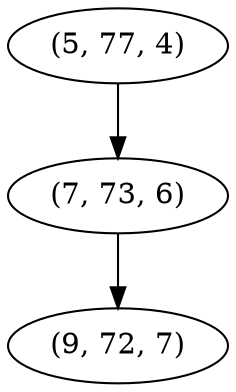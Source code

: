 digraph tree {
    "(5, 77, 4)";
    "(7, 73, 6)";
    "(9, 72, 7)";
    "(5, 77, 4)" -> "(7, 73, 6)";
    "(7, 73, 6)" -> "(9, 72, 7)";
}
